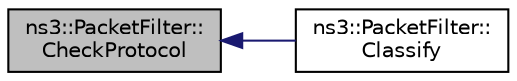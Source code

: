 digraph "ns3::PacketFilter::CheckProtocol"
{
  edge [fontname="Helvetica",fontsize="10",labelfontname="Helvetica",labelfontsize="10"];
  node [fontname="Helvetica",fontsize="10",shape=record];
  rankdir="LR";
  Node1 [label="ns3::PacketFilter::\lCheckProtocol",height=0.2,width=0.4,color="black", fillcolor="grey75", style="filled", fontcolor="black"];
  Node1 -> Node2 [dir="back",color="midnightblue",fontsize="10",style="solid"];
  Node2 [label="ns3::PacketFilter::\lClassify",height=0.2,width=0.4,color="black", fillcolor="white", style="filled",URL="$dc/dcd/classns3_1_1PacketFilter.html#aa7850f7e234e128740917d9b4c5c022d",tooltip="Classify a packet. "];
}

